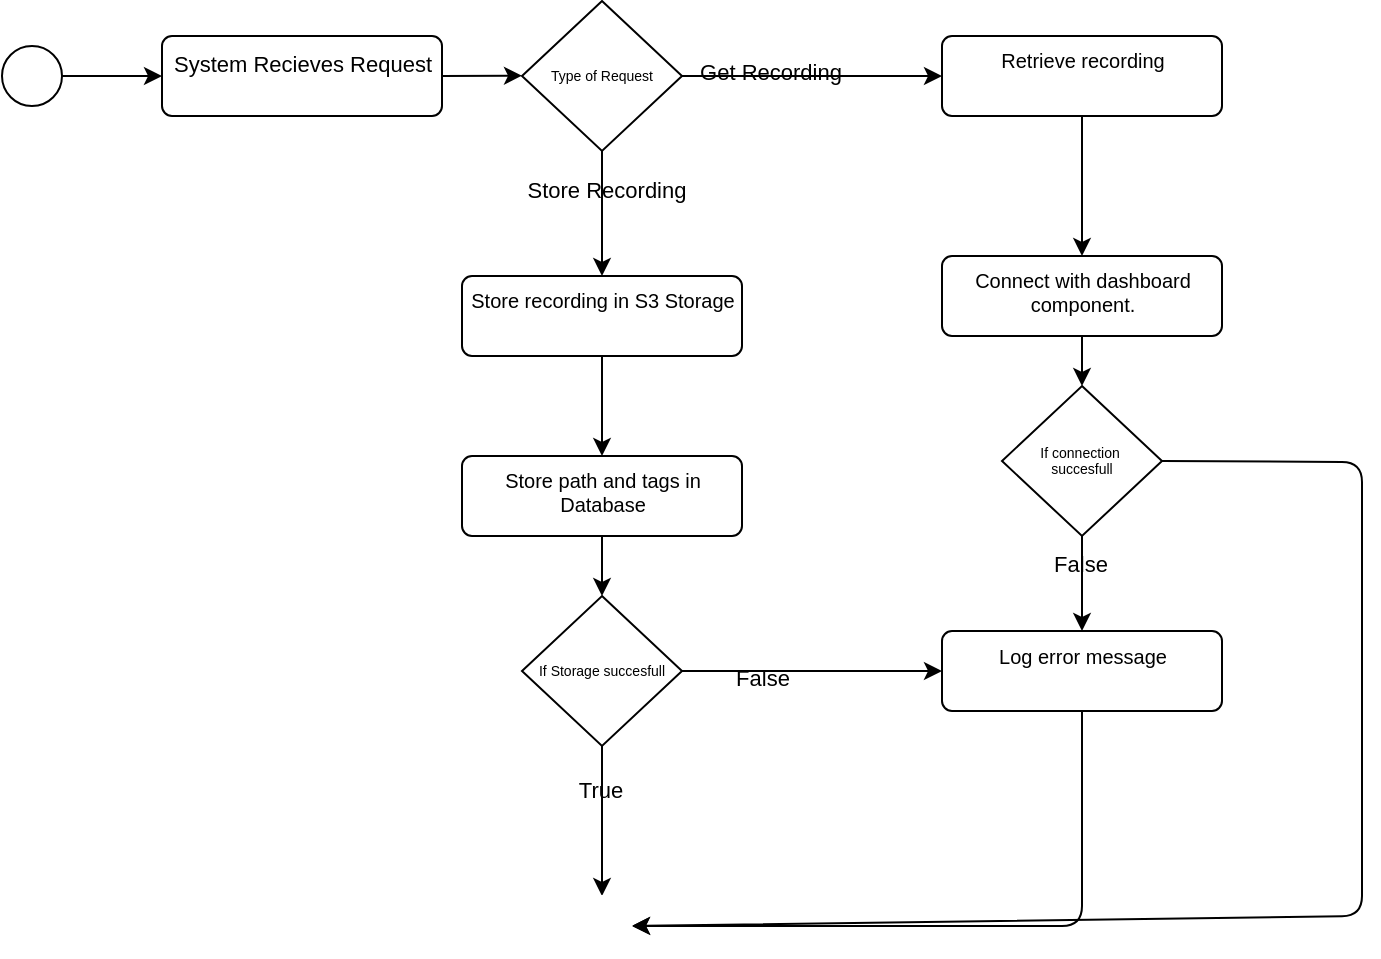 <mxfile>
    <diagram id="hrAKoqaNg1m0uDQk_6EJ" name="Page-1">
        <mxGraphModel dx="690" dy="611" grid="1" gridSize="10" guides="1" tooltips="1" connect="1" arrows="1" fold="1" page="1" pageScale="1" pageWidth="850" pageHeight="1100" math="0" shadow="0">
            <root>
                <mxCell id="0"/>
                <mxCell id="1" parent="0"/>
                <mxCell id="2" style="edgeStyle=none;html=1;exitX=1;exitY=0.5;exitDx=0;exitDy=0;" edge="1" parent="1" target="4">
                    <mxGeometry relative="1" as="geometry">
                        <mxPoint x="110.0" y="260" as="sourcePoint"/>
                    </mxGeometry>
                </mxCell>
                <mxCell id="3" style="edgeStyle=none;html=1;exitX=1;exitY=0.5;exitDx=0;exitDy=0;entryX=0;entryY=0.498;entryDx=0;entryDy=0;entryPerimeter=0;" edge="1" parent="1" source="4">
                    <mxGeometry relative="1" as="geometry">
                        <mxPoint x="340" y="259.82" as="targetPoint"/>
                    </mxGeometry>
                </mxCell>
                <mxCell id="4" value="&lt;font style=&quot;font-size: 11px&quot;&gt;System Recieves Request&lt;/font&gt;" style="html=1;align=center;verticalAlign=top;rounded=1;absoluteArcSize=1;arcSize=10;dashed=0;fillColor=none;" vertex="1" parent="1">
                    <mxGeometry x="160" y="240" width="140" height="40" as="geometry"/>
                </mxCell>
                <mxCell id="37" style="edgeStyle=none;html=1;exitX=1;exitY=0.5;exitDx=0;exitDy=0;fontSize=11;entryX=0;entryY=0.5;entryDx=0;entryDy=0;" edge="1" parent="1" source="16" target="23">
                    <mxGeometry relative="1" as="geometry">
                        <mxPoint x="520" y="558" as="targetPoint"/>
                    </mxGeometry>
                </mxCell>
                <mxCell id="38" value="False" style="edgeLabel;html=1;align=center;verticalAlign=middle;resizable=0;points=[];fontSize=11;labelBackgroundColor=none;" vertex="1" connectable="0" parent="37">
                    <mxGeometry x="-0.396" y="-3" relative="1" as="geometry">
                        <mxPoint as="offset"/>
                    </mxGeometry>
                </mxCell>
                <mxCell id="39" style="edgeStyle=none;html=1;exitX=0.5;exitY=1;exitDx=0;exitDy=0;fontSize=11;" edge="1" parent="1" source="16">
                    <mxGeometry relative="1" as="geometry">
                        <mxPoint x="380" y="670" as="targetPoint"/>
                    </mxGeometry>
                </mxCell>
                <mxCell id="40" value="True" style="edgeLabel;html=1;align=center;verticalAlign=middle;resizable=0;points=[];fontSize=11;labelBackgroundColor=none;" vertex="1" connectable="0" parent="39">
                    <mxGeometry x="-0.424" y="-1" relative="1" as="geometry">
                        <mxPoint as="offset"/>
                    </mxGeometry>
                </mxCell>
                <mxCell id="16" value="If Storage succesfull" style="rhombus;fillColor=none;fontSize=7;" vertex="1" parent="1">
                    <mxGeometry x="340" y="520" width="80" height="75" as="geometry"/>
                </mxCell>
                <mxCell id="36" style="edgeStyle=none;html=1;exitX=0.5;exitY=1;exitDx=0;exitDy=0;entryX=0.5;entryY=0;entryDx=0;entryDy=0;fontSize=11;" edge="1" parent="1" source="18" target="16">
                    <mxGeometry relative="1" as="geometry"/>
                </mxCell>
                <mxCell id="18" value="&lt;font size=&quot;1&quot;&gt;Store path and tags in &lt;br&gt;Database&lt;/font&gt;" style="html=1;align=center;verticalAlign=top;rounded=1;absoluteArcSize=1;arcSize=10;dashed=0;fontSize=7;fillColor=none;" vertex="1" parent="1">
                    <mxGeometry x="310" y="450" width="140" height="40" as="geometry"/>
                </mxCell>
                <mxCell id="35" style="edgeStyle=none;html=1;exitX=0.5;exitY=1;exitDx=0;exitDy=0;fontSize=11;" edge="1" parent="1" source="20">
                    <mxGeometry relative="1" as="geometry">
                        <mxPoint x="380" y="450" as="targetPoint"/>
                    </mxGeometry>
                </mxCell>
                <mxCell id="20" value="&lt;font size=&quot;1&quot;&gt;Store recording in S3 Storage&lt;/font&gt;" style="html=1;align=center;verticalAlign=top;rounded=1;absoluteArcSize=1;arcSize=10;dashed=0;fontSize=7;fillColor=none;" vertex="1" parent="1">
                    <mxGeometry x="310" y="360" width="140" height="40" as="geometry"/>
                </mxCell>
                <mxCell id="47" style="edgeStyle=none;html=1;exitX=0.5;exitY=1;exitDx=0;exitDy=0;fontSize=11;entryX=1;entryY=0.5;entryDx=0;entryDy=0;" edge="1" parent="1" source="23" target="26">
                    <mxGeometry relative="1" as="geometry">
                        <mxPoint x="420" y="660" as="targetPoint"/>
                        <Array as="points">
                            <mxPoint x="620" y="685"/>
                        </Array>
                    </mxGeometry>
                </mxCell>
                <mxCell id="23" value="&lt;font&gt;&lt;font size=&quot;1&quot;&gt;Log error message&lt;/font&gt;&lt;br&gt;&lt;/font&gt;" style="html=1;align=center;verticalAlign=top;rounded=1;absoluteArcSize=1;arcSize=10;dashed=0;fontSize=7;fillColor=none;" vertex="1" parent="1">
                    <mxGeometry x="550" y="537.5" width="140" height="40" as="geometry"/>
                </mxCell>
                <mxCell id="41" style="edgeStyle=none;html=1;exitX=0.5;exitY=1;exitDx=0;exitDy=0;fontSize=11;" edge="1" parent="1" source="25">
                    <mxGeometry relative="1" as="geometry">
                        <mxPoint x="620" y="350" as="targetPoint"/>
                    </mxGeometry>
                </mxCell>
                <mxCell id="25" value="&lt;font size=&quot;1&quot;&gt;Retrieve recording&lt;/font&gt;" style="html=1;align=center;verticalAlign=top;rounded=1;absoluteArcSize=1;arcSize=10;dashed=0;fontSize=7;fillColor=none;" vertex="1" parent="1">
                    <mxGeometry x="550" y="240" width="140" height="40" as="geometry"/>
                </mxCell>
                <mxCell id="26" value="" style="ellipse;html=1;shape=endState;fillColor=#FFFFFF;strokeColor=#FFFFFF;fontSize=9;" vertex="1" parent="1">
                    <mxGeometry x="365" y="670" width="30" height="30" as="geometry"/>
                </mxCell>
                <mxCell id="27" value="" style="ellipse;fillColor=#ffffff;strokeColor=#000000;labelBackgroundColor=none;fontSize=9;" vertex="1" parent="1">
                    <mxGeometry x="80" y="245" width="30" height="30" as="geometry"/>
                </mxCell>
                <mxCell id="29" style="edgeStyle=none;html=1;exitX=1;exitY=0.5;exitDx=0;exitDy=0;fontSize=11;" edge="1" parent="1" source="28">
                    <mxGeometry relative="1" as="geometry">
                        <mxPoint x="550" y="260" as="targetPoint"/>
                    </mxGeometry>
                </mxCell>
                <mxCell id="30" value="Get Recording" style="edgeLabel;html=1;align=center;verticalAlign=middle;resizable=0;points=[];fontSize=11;labelBackgroundColor=none;" vertex="1" connectable="0" parent="29">
                    <mxGeometry x="-0.326" y="2" relative="1" as="geometry">
                        <mxPoint as="offset"/>
                    </mxGeometry>
                </mxCell>
                <mxCell id="31" style="edgeStyle=none;html=1;exitX=0.5;exitY=1;exitDx=0;exitDy=0;fontSize=11;entryX=0.5;entryY=0;entryDx=0;entryDy=0;" edge="1" parent="1" source="28" target="20">
                    <mxGeometry relative="1" as="geometry">
                        <mxPoint x="380" y="370" as="targetPoint"/>
                    </mxGeometry>
                </mxCell>
                <mxCell id="32" value="Store Recording" style="edgeLabel;html=1;align=center;verticalAlign=middle;resizable=0;points=[];fontSize=11;labelBackgroundColor=none;" vertex="1" connectable="0" parent="31">
                    <mxGeometry x="-0.394" y="2" relative="1" as="geometry">
                        <mxPoint as="offset"/>
                    </mxGeometry>
                </mxCell>
                <mxCell id="28" value="Type of Request" style="rhombus;fillColor=none;fontSize=7;" vertex="1" parent="1">
                    <mxGeometry x="340" y="222.5" width="80" height="75" as="geometry"/>
                </mxCell>
                <mxCell id="44" style="edgeStyle=none;html=1;exitX=0.5;exitY=1;exitDx=0;exitDy=0;entryX=0.5;entryY=0;entryDx=0;entryDy=0;fontSize=11;" edge="1" parent="1" source="42" target="43">
                    <mxGeometry relative="1" as="geometry"/>
                </mxCell>
                <mxCell id="42" value="&lt;font size=&quot;1&quot;&gt;Connect with dashboard&lt;br&gt;component.&lt;br&gt;&lt;/font&gt;" style="html=1;align=center;verticalAlign=top;rounded=1;absoluteArcSize=1;arcSize=10;dashed=0;fontSize=7;fillColor=none;" vertex="1" parent="1">
                    <mxGeometry x="550" y="350" width="140" height="40" as="geometry"/>
                </mxCell>
                <mxCell id="45" style="edgeStyle=none;html=1;exitX=0.5;exitY=1;exitDx=0;exitDy=0;entryX=0.5;entryY=0;entryDx=0;entryDy=0;fontSize=11;" edge="1" parent="1" source="43" target="23">
                    <mxGeometry relative="1" as="geometry"/>
                </mxCell>
                <mxCell id="46" value="False" style="edgeLabel;html=1;align=center;verticalAlign=middle;resizable=0;points=[];fontSize=11;labelBackgroundColor=none;" vertex="1" connectable="0" parent="45">
                    <mxGeometry x="-0.421" y="-1" relative="1" as="geometry">
                        <mxPoint as="offset"/>
                    </mxGeometry>
                </mxCell>
                <mxCell id="48" style="edgeStyle=none;html=1;exitX=1;exitY=0.5;exitDx=0;exitDy=0;fontSize=11;entryX=1;entryY=0.5;entryDx=0;entryDy=0;" edge="1" parent="1" source="43" target="26">
                    <mxGeometry relative="1" as="geometry">
                        <mxPoint x="730" y="690" as="targetPoint"/>
                        <Array as="points">
                            <mxPoint x="760" y="453"/>
                            <mxPoint x="760" y="680"/>
                        </Array>
                    </mxGeometry>
                </mxCell>
                <mxCell id="43" value="If connection &#10;succesfull" style="rhombus;fillColor=none;fontSize=7;" vertex="1" parent="1">
                    <mxGeometry x="580" y="415" width="80" height="75" as="geometry"/>
                </mxCell>
            </root>
        </mxGraphModel>
    </diagram>
</mxfile>